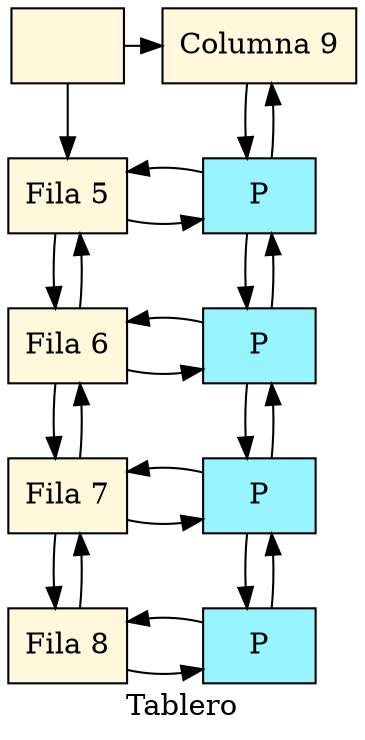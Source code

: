 digraph G{ 
node[shape=box]
bgcolor=white
raiz[label = "   ",color=black, style=filled fillcolor=cornsilk, group=1]
label = "Tablero" 
F5[label="Fila 5",color=black, style=filled fillcolor=cornsilk,group=1];
F6[label="Fila 6",color=black, style=filled fillcolor=cornsilk,group=1];
F7[label="Fila 7",color=black, style=filled fillcolor=cornsilk,group=1];
F8[label="Fila 8",color=black, style=filled fillcolor=cornsilk,group=1];
F5 -> F6
F6 -> F5
F6 -> F7
F7 -> F6
F7 -> F8
F8 -> F7
C9[label="Columna 9",color=black, style=filled fillcolor=cornsilk,group=10];
raiz -> F5
raiz -> C9
{rank = same; raiz;C9; }
N5_9[label="P",color=black, style=filled fillcolor=cadetblue1,group="10"];
N6_9[label="P",color=black, style=filled fillcolor=cadetblue1,group="10"];
N7_9[label="P",color=black, style=filled fillcolor=cadetblue1,group="10"];
N8_9[label="P",color=black, style=filled fillcolor=cadetblue1,group="10"];
F5 -> N5_9;
N5_9 -> F5;
{rank=same;
F5;
N5_9 }
F6 -> N6_9;
N6_9 -> F6;
{rank=same;
F6;
N6_9 }
F7 -> N7_9;
N7_9 -> F7;
{rank=same;
F7;
N7_9 }
F8 -> N8_9;
N8_9 -> F8;
{rank=same;
F8;
N8_9 }
C9 -> N5_9;
N5_9 -> C9;
N6_9 -> N5_9;
N5_9 -> N6_9;
N7_9 -> N6_9;
N6_9 -> N7_9;
N8_9 -> N7_9;
N7_9 -> N8_9;
 } 